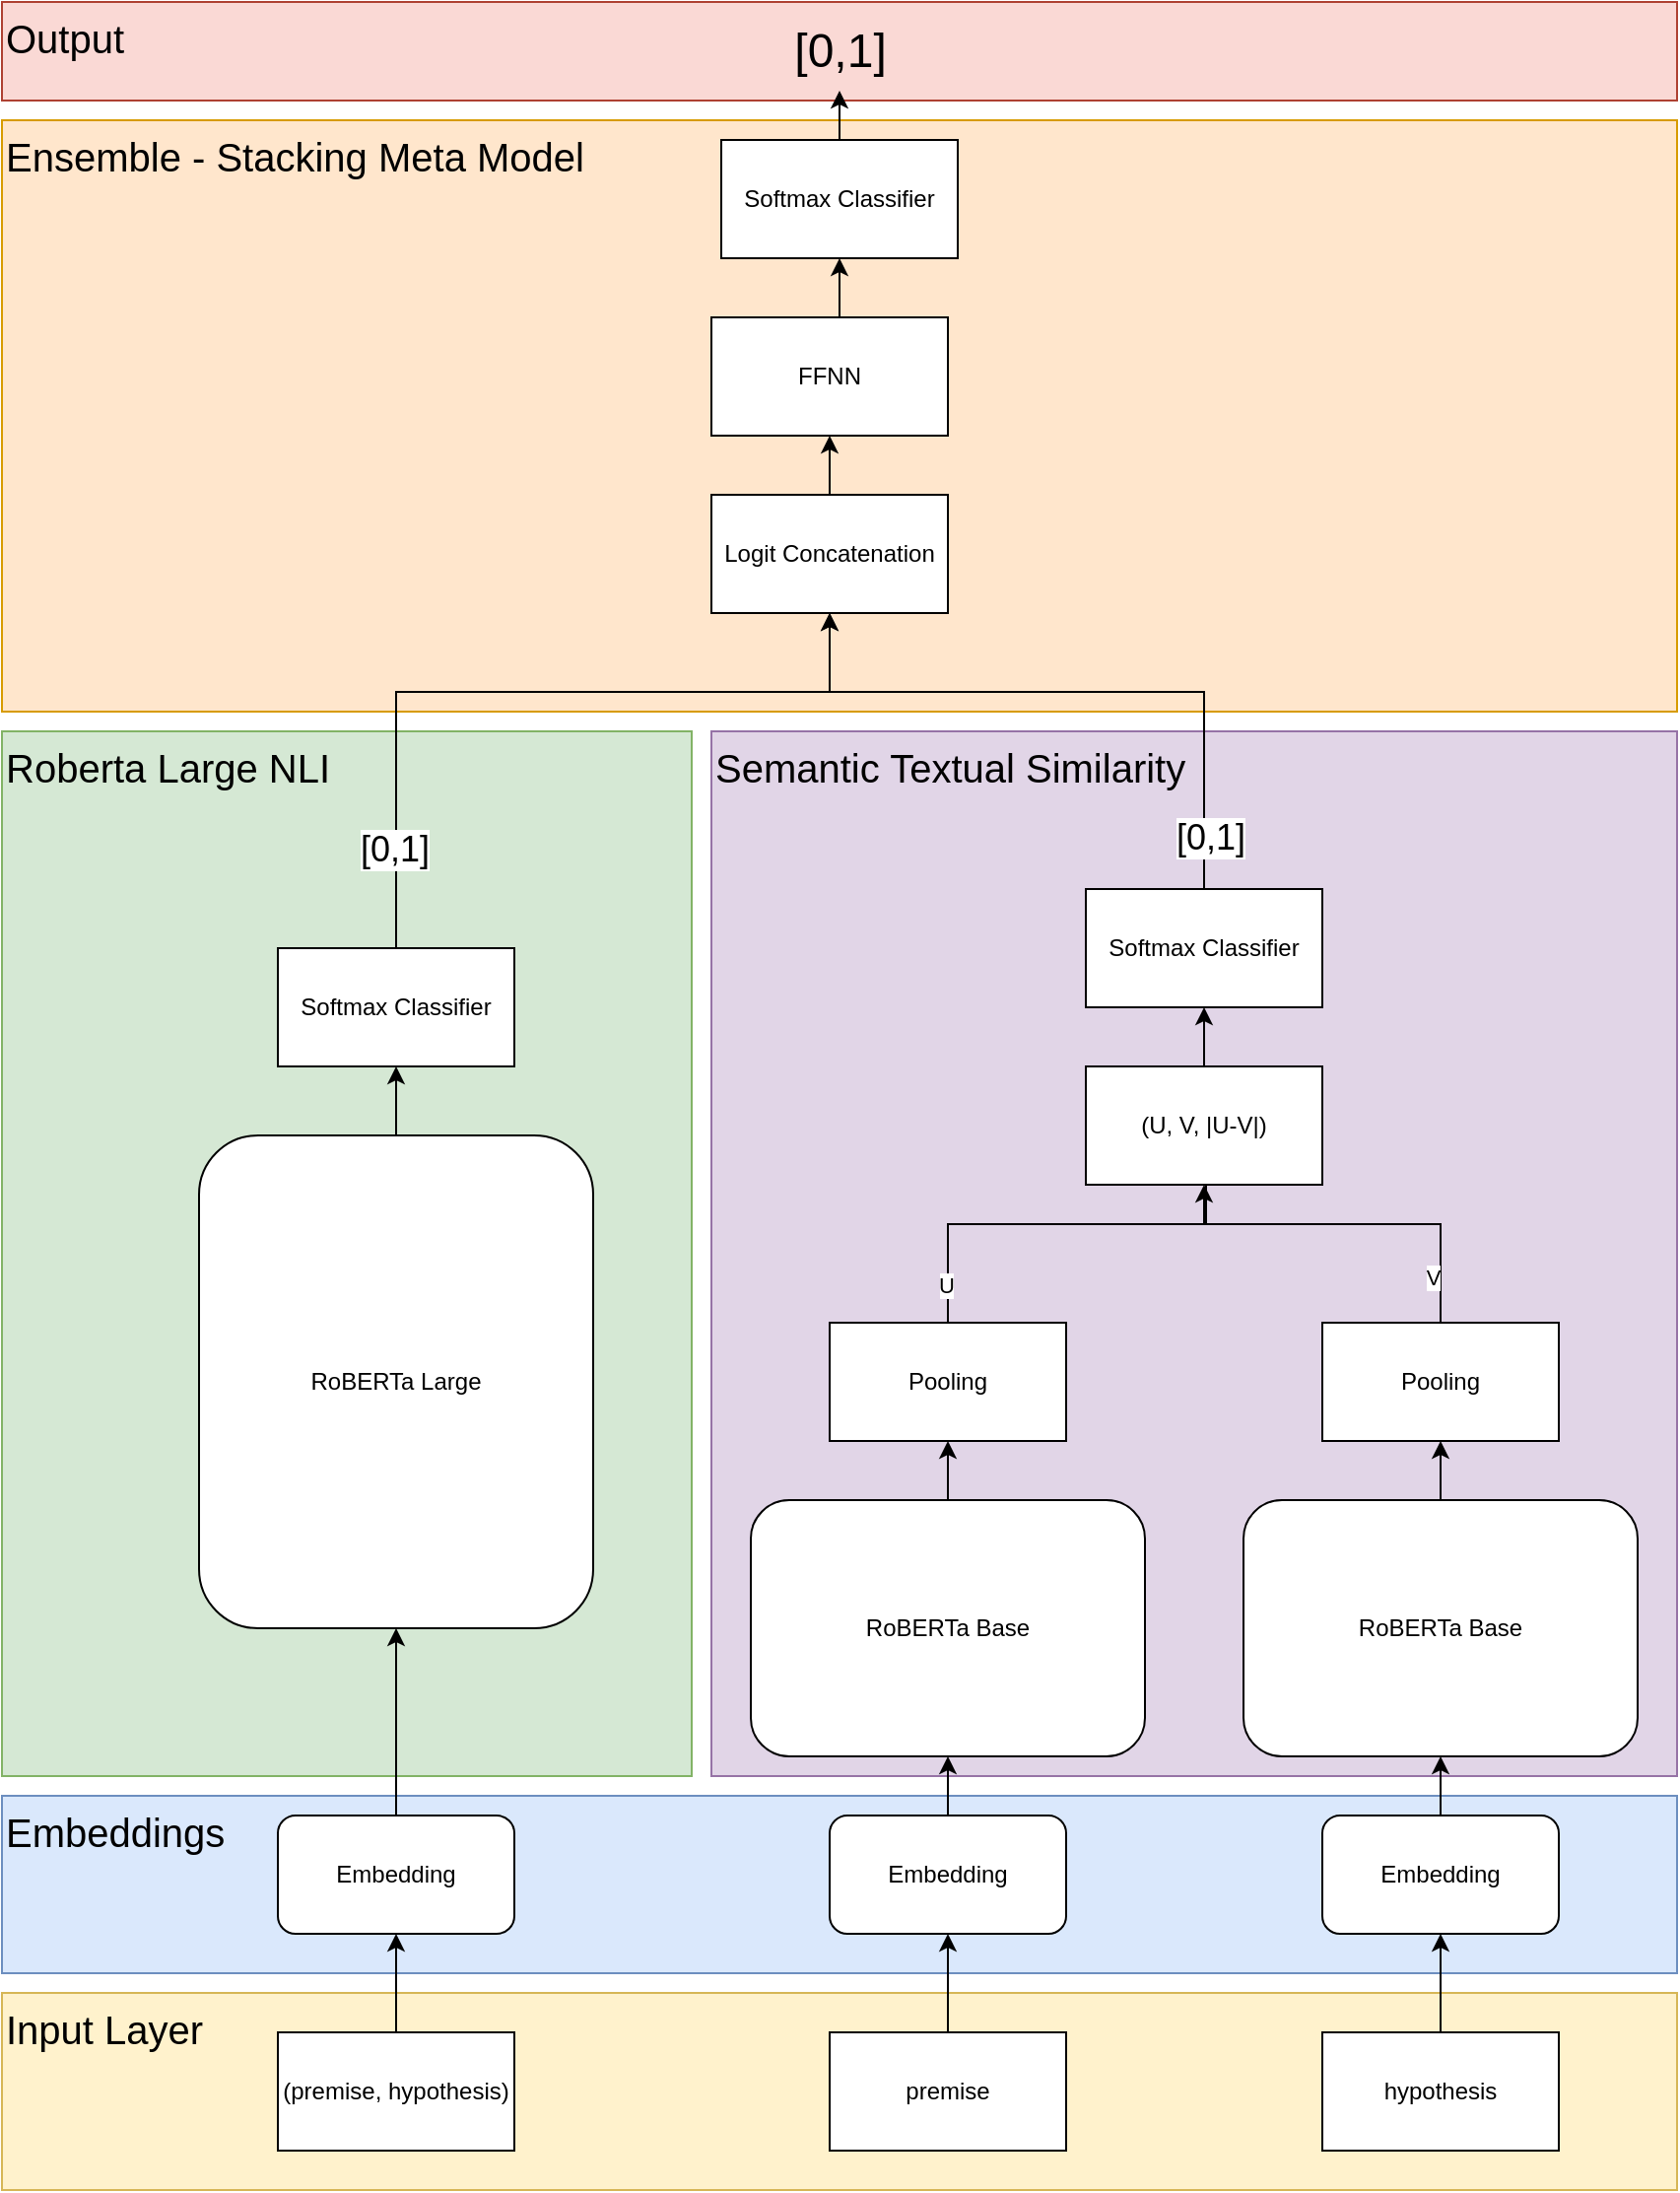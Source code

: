 <mxfile version="26.2.8">
  <diagram name="Page-1" id="8OjTLe4-6mO5PBuG9KOq">
    <mxGraphModel dx="1720" dy="1069" grid="1" gridSize="10" guides="1" tooltips="1" connect="1" arrows="1" fold="1" page="1" pageScale="1" pageWidth="827" pageHeight="1169" math="0" shadow="0">
      <root>
        <mxCell id="0" />
        <mxCell id="1" parent="0" />
        <mxCell id="mKvuBzMbrmaQoShO6H8n-77" value="Output" style="rounded=0;whiteSpace=wrap;html=1;align=left;fillColor=#fad9d5;strokeColor=#ae4132;labelBackgroundColor=none;verticalAlign=top;fontSize=20;" vertex="1" parent="1">
          <mxGeometry x="-90" y="60" width="850" height="50" as="geometry" />
        </mxCell>
        <mxCell id="mKvuBzMbrmaQoShO6H8n-76" value="Ensemble - Stacking Meta Model" style="rounded=0;whiteSpace=wrap;html=1;align=left;fillColor=#ffe6cc;strokeColor=#d79b00;labelBackgroundColor=none;verticalAlign=top;fontSize=20;" vertex="1" parent="1">
          <mxGeometry x="-90" y="120" width="850" height="300" as="geometry" />
        </mxCell>
        <mxCell id="mKvuBzMbrmaQoShO6H8n-75" value="Semantic Textual Similarity" style="rounded=0;whiteSpace=wrap;html=1;align=left;fillColor=#e1d5e7;strokeColor=#9673a6;labelBackgroundColor=none;verticalAlign=top;fontSize=20;" vertex="1" parent="1">
          <mxGeometry x="270" y="430" width="490" height="530" as="geometry" />
        </mxCell>
        <mxCell id="mKvuBzMbrmaQoShO6H8n-74" value="Roberta Large NLI" style="rounded=0;whiteSpace=wrap;html=1;align=left;fillColor=#d5e8d4;strokeColor=#82b366;labelBackgroundColor=none;verticalAlign=top;fontSize=20;" vertex="1" parent="1">
          <mxGeometry x="-90" y="430" width="350" height="530" as="geometry" />
        </mxCell>
        <mxCell id="mKvuBzMbrmaQoShO6H8n-73" value="Embeddings" style="rounded=0;whiteSpace=wrap;html=1;align=left;fillColor=#dae8fc;strokeColor=#6c8ebf;labelBackgroundColor=none;verticalAlign=top;fontSize=20;" vertex="1" parent="1">
          <mxGeometry x="-90" y="970" width="850" height="90" as="geometry" />
        </mxCell>
        <mxCell id="mKvuBzMbrmaQoShO6H8n-72" value="&lt;span&gt;Input Layer&lt;/span&gt;" style="rounded=0;whiteSpace=wrap;html=1;align=left;fillColor=#fff2cc;strokeColor=#d6b656;labelBackgroundColor=none;verticalAlign=top;fontSize=20;" vertex="1" parent="1">
          <mxGeometry x="-90" y="1070" width="850" height="100" as="geometry" />
        </mxCell>
        <mxCell id="mKvuBzMbrmaQoShO6H8n-53" style="edgeStyle=orthogonalEdgeStyle;rounded=0;orthogonalLoop=1;jettySize=auto;html=1;exitX=0.5;exitY=0;exitDx=0;exitDy=0;entryX=0.5;entryY=1;entryDx=0;entryDy=0;" edge="1" parent="1" source="mKvuBzMbrmaQoShO6H8n-25" target="mKvuBzMbrmaQoShO6H8n-28">
          <mxGeometry relative="1" as="geometry" />
        </mxCell>
        <mxCell id="mKvuBzMbrmaQoShO6H8n-25" value="(premise, hypothesis)" style="rounded=0;whiteSpace=wrap;html=1;" vertex="1" parent="1">
          <mxGeometry x="50" y="1090" width="120" height="60" as="geometry" />
        </mxCell>
        <mxCell id="mKvuBzMbrmaQoShO6H8n-69" style="edgeStyle=orthogonalEdgeStyle;rounded=0;orthogonalLoop=1;jettySize=auto;html=1;exitX=0.5;exitY=0;exitDx=0;exitDy=0;entryX=0.5;entryY=1;entryDx=0;entryDy=0;" edge="1" parent="1" source="mKvuBzMbrmaQoShO6H8n-26" target="mKvuBzMbrmaQoShO6H8n-29">
          <mxGeometry relative="1" as="geometry" />
        </mxCell>
        <mxCell id="mKvuBzMbrmaQoShO6H8n-26" value="premise" style="rounded=0;whiteSpace=wrap;html=1;" vertex="1" parent="1">
          <mxGeometry x="330" y="1090" width="120" height="60" as="geometry" />
        </mxCell>
        <mxCell id="mKvuBzMbrmaQoShO6H8n-68" style="edgeStyle=orthogonalEdgeStyle;rounded=0;orthogonalLoop=1;jettySize=auto;html=1;exitX=0.5;exitY=0;exitDx=0;exitDy=0;entryX=0.5;entryY=1;entryDx=0;entryDy=0;" edge="1" parent="1" source="mKvuBzMbrmaQoShO6H8n-27" target="mKvuBzMbrmaQoShO6H8n-30">
          <mxGeometry relative="1" as="geometry" />
        </mxCell>
        <mxCell id="mKvuBzMbrmaQoShO6H8n-27" value="hypothesis" style="rounded=0;whiteSpace=wrap;html=1;" vertex="1" parent="1">
          <mxGeometry x="580" y="1090" width="120" height="60" as="geometry" />
        </mxCell>
        <mxCell id="mKvuBzMbrmaQoShO6H8n-54" style="edgeStyle=orthogonalEdgeStyle;rounded=0;orthogonalLoop=1;jettySize=auto;html=1;exitX=0.5;exitY=0;exitDx=0;exitDy=0;entryX=0.5;entryY=1;entryDx=0;entryDy=0;" edge="1" parent="1" source="mKvuBzMbrmaQoShO6H8n-28" target="mKvuBzMbrmaQoShO6H8n-31">
          <mxGeometry relative="1" as="geometry" />
        </mxCell>
        <mxCell id="mKvuBzMbrmaQoShO6H8n-28" value="Embedding" style="rounded=1;whiteSpace=wrap;html=1;" vertex="1" parent="1">
          <mxGeometry x="50" y="980" width="120" height="60" as="geometry" />
        </mxCell>
        <mxCell id="mKvuBzMbrmaQoShO6H8n-64" style="edgeStyle=orthogonalEdgeStyle;rounded=0;orthogonalLoop=1;jettySize=auto;html=1;exitX=0.5;exitY=0;exitDx=0;exitDy=0;entryX=0.5;entryY=1;entryDx=0;entryDy=0;" edge="1" parent="1" source="mKvuBzMbrmaQoShO6H8n-29" target="mKvuBzMbrmaQoShO6H8n-32">
          <mxGeometry relative="1" as="geometry" />
        </mxCell>
        <mxCell id="mKvuBzMbrmaQoShO6H8n-29" value="Embedding" style="rounded=1;whiteSpace=wrap;html=1;" vertex="1" parent="1">
          <mxGeometry x="330" y="980" width="120" height="60" as="geometry" />
        </mxCell>
        <mxCell id="mKvuBzMbrmaQoShO6H8n-67" style="edgeStyle=orthogonalEdgeStyle;rounded=0;orthogonalLoop=1;jettySize=auto;html=1;exitX=0.5;exitY=0;exitDx=0;exitDy=0;entryX=0.5;entryY=1;entryDx=0;entryDy=0;" edge="1" parent="1" source="mKvuBzMbrmaQoShO6H8n-30" target="mKvuBzMbrmaQoShO6H8n-33">
          <mxGeometry relative="1" as="geometry" />
        </mxCell>
        <mxCell id="mKvuBzMbrmaQoShO6H8n-30" value="Embedding" style="rounded=1;whiteSpace=wrap;html=1;" vertex="1" parent="1">
          <mxGeometry x="580" y="980" width="120" height="60" as="geometry" />
        </mxCell>
        <mxCell id="mKvuBzMbrmaQoShO6H8n-55" style="edgeStyle=orthogonalEdgeStyle;rounded=0;orthogonalLoop=1;jettySize=auto;html=1;exitX=0.5;exitY=0;exitDx=0;exitDy=0;" edge="1" parent="1" source="mKvuBzMbrmaQoShO6H8n-31" target="mKvuBzMbrmaQoShO6H8n-40">
          <mxGeometry relative="1" as="geometry" />
        </mxCell>
        <mxCell id="mKvuBzMbrmaQoShO6H8n-31" value="RoBERTa Large" style="rounded=1;whiteSpace=wrap;html=1;glass=0;shadow=0;" vertex="1" parent="1">
          <mxGeometry x="10" y="635" width="200" height="250" as="geometry" />
        </mxCell>
        <mxCell id="mKvuBzMbrmaQoShO6H8n-65" style="edgeStyle=orthogonalEdgeStyle;rounded=0;orthogonalLoop=1;jettySize=auto;html=1;exitX=0.5;exitY=0;exitDx=0;exitDy=0;entryX=0.5;entryY=1;entryDx=0;entryDy=0;" edge="1" parent="1" source="mKvuBzMbrmaQoShO6H8n-32" target="mKvuBzMbrmaQoShO6H8n-34">
          <mxGeometry relative="1" as="geometry" />
        </mxCell>
        <mxCell id="mKvuBzMbrmaQoShO6H8n-32" value="RoBERTa Base" style="rounded=1;whiteSpace=wrap;html=1;" vertex="1" parent="1">
          <mxGeometry x="290" y="820" width="200" height="130" as="geometry" />
        </mxCell>
        <mxCell id="mKvuBzMbrmaQoShO6H8n-66" style="edgeStyle=orthogonalEdgeStyle;rounded=0;orthogonalLoop=1;jettySize=auto;html=1;exitX=0.5;exitY=0;exitDx=0;exitDy=0;entryX=0.5;entryY=1;entryDx=0;entryDy=0;" edge="1" parent="1" source="mKvuBzMbrmaQoShO6H8n-33" target="mKvuBzMbrmaQoShO6H8n-35">
          <mxGeometry relative="1" as="geometry" />
        </mxCell>
        <mxCell id="mKvuBzMbrmaQoShO6H8n-33" value="RoBERTa Base" style="rounded=1;whiteSpace=wrap;html=1;" vertex="1" parent="1">
          <mxGeometry x="540" y="820" width="200" height="130" as="geometry" />
        </mxCell>
        <mxCell id="mKvuBzMbrmaQoShO6H8n-60" style="edgeStyle=orthogonalEdgeStyle;rounded=0;orthogonalLoop=1;jettySize=auto;html=1;exitX=0.5;exitY=0;exitDx=0;exitDy=0;entryX=0.5;entryY=1;entryDx=0;entryDy=0;" edge="1" parent="1" source="mKvuBzMbrmaQoShO6H8n-34" target="mKvuBzMbrmaQoShO6H8n-38">
          <mxGeometry relative="1" as="geometry">
            <Array as="points">
              <mxPoint x="390" y="680" />
              <mxPoint x="520" y="680" />
            </Array>
          </mxGeometry>
        </mxCell>
        <mxCell id="mKvuBzMbrmaQoShO6H8n-61" value="U" style="edgeLabel;html=1;align=center;verticalAlign=middle;resizable=0;points=[];" vertex="1" connectable="0" parent="mKvuBzMbrmaQoShO6H8n-60">
          <mxGeometry x="-0.81" y="1" relative="1" as="geometry">
            <mxPoint as="offset" />
          </mxGeometry>
        </mxCell>
        <mxCell id="mKvuBzMbrmaQoShO6H8n-34" value="Pooling" style="rounded=0;whiteSpace=wrap;html=1;" vertex="1" parent="1">
          <mxGeometry x="330" y="730" width="120" height="60" as="geometry" />
        </mxCell>
        <mxCell id="mKvuBzMbrmaQoShO6H8n-57" style="edgeStyle=orthogonalEdgeStyle;rounded=0;orthogonalLoop=1;jettySize=auto;html=1;exitX=0.5;exitY=0;exitDx=0;exitDy=0;" edge="1" parent="1" source="mKvuBzMbrmaQoShO6H8n-35">
          <mxGeometry relative="1" as="geometry">
            <mxPoint x="520" y="610" as="targetPoint" />
            <Array as="points">
              <mxPoint x="640" y="680" />
              <mxPoint x="521" y="680" />
              <mxPoint x="521" y="610" />
            </Array>
          </mxGeometry>
        </mxCell>
        <mxCell id="mKvuBzMbrmaQoShO6H8n-62" value="V" style="edgeLabel;html=1;align=center;verticalAlign=middle;resizable=0;points=[];" vertex="1" connectable="0" parent="mKvuBzMbrmaQoShO6H8n-57">
          <mxGeometry x="-0.806" y="4" relative="1" as="geometry">
            <mxPoint as="offset" />
          </mxGeometry>
        </mxCell>
        <mxCell id="mKvuBzMbrmaQoShO6H8n-35" value="Pooling" style="rounded=0;whiteSpace=wrap;html=1;" vertex="1" parent="1">
          <mxGeometry x="580" y="730" width="120" height="60" as="geometry" />
        </mxCell>
        <mxCell id="mKvuBzMbrmaQoShO6H8n-63" style="edgeStyle=orthogonalEdgeStyle;rounded=0;orthogonalLoop=1;jettySize=auto;html=1;exitX=0.5;exitY=0;exitDx=0;exitDy=0;entryX=0.5;entryY=1;entryDx=0;entryDy=0;" edge="1" parent="1" source="mKvuBzMbrmaQoShO6H8n-38" target="mKvuBzMbrmaQoShO6H8n-39">
          <mxGeometry relative="1" as="geometry" />
        </mxCell>
        <mxCell id="mKvuBzMbrmaQoShO6H8n-38" value="(U, V, |U-V|)" style="rounded=0;whiteSpace=wrap;html=1;" vertex="1" parent="1">
          <mxGeometry x="460" y="600" width="120" height="60" as="geometry" />
        </mxCell>
        <mxCell id="mKvuBzMbrmaQoShO6H8n-39" value="Softmax Classifier" style="rounded=0;whiteSpace=wrap;html=1;" vertex="1" parent="1">
          <mxGeometry x="460" y="510" width="120" height="60" as="geometry" />
        </mxCell>
        <mxCell id="mKvuBzMbrmaQoShO6H8n-58" style="edgeStyle=orthogonalEdgeStyle;rounded=0;orthogonalLoop=1;jettySize=auto;html=1;exitX=0.5;exitY=0;exitDx=0;exitDy=0;entryX=0.5;entryY=1;entryDx=0;entryDy=0;" edge="1" parent="1" source="mKvuBzMbrmaQoShO6H8n-40" target="mKvuBzMbrmaQoShO6H8n-41">
          <mxGeometry relative="1" as="geometry">
            <Array as="points">
              <mxPoint x="110" y="410" />
              <mxPoint x="330" y="410" />
            </Array>
          </mxGeometry>
        </mxCell>
        <mxCell id="mKvuBzMbrmaQoShO6H8n-59" value="[0,1]" style="edgeLabel;html=1;align=center;verticalAlign=middle;resizable=0;points=[];fontSize=18;" vertex="1" connectable="0" parent="mKvuBzMbrmaQoShO6H8n-58">
          <mxGeometry x="-0.879" y="1" relative="1" as="geometry">
            <mxPoint y="-27" as="offset" />
          </mxGeometry>
        </mxCell>
        <mxCell id="mKvuBzMbrmaQoShO6H8n-40" value="Softmax Classifier" style="rounded=0;whiteSpace=wrap;html=1;" vertex="1" parent="1">
          <mxGeometry x="50" y="540" width="120" height="60" as="geometry" />
        </mxCell>
        <mxCell id="mKvuBzMbrmaQoShO6H8n-51" style="edgeStyle=orthogonalEdgeStyle;rounded=0;orthogonalLoop=1;jettySize=auto;html=1;exitX=0.5;exitY=0;exitDx=0;exitDy=0;entryX=0.5;entryY=1;entryDx=0;entryDy=0;" edge="1" parent="1" source="mKvuBzMbrmaQoShO6H8n-41" target="mKvuBzMbrmaQoShO6H8n-44">
          <mxGeometry relative="1" as="geometry" />
        </mxCell>
        <mxCell id="mKvuBzMbrmaQoShO6H8n-41" value="Logit Concatenation" style="rounded=0;whiteSpace=wrap;html=1;" vertex="1" parent="1">
          <mxGeometry x="270" y="310" width="120" height="60" as="geometry" />
        </mxCell>
        <mxCell id="mKvuBzMbrmaQoShO6H8n-52" style="edgeStyle=orthogonalEdgeStyle;rounded=0;orthogonalLoop=1;jettySize=auto;html=1;exitX=0.5;exitY=0;exitDx=0;exitDy=0;entryX=0.5;entryY=1;entryDx=0;entryDy=0;" edge="1" parent="1" source="mKvuBzMbrmaQoShO6H8n-44" target="mKvuBzMbrmaQoShO6H8n-45">
          <mxGeometry relative="1" as="geometry" />
        </mxCell>
        <mxCell id="mKvuBzMbrmaQoShO6H8n-44" value="FFNN" style="rounded=0;whiteSpace=wrap;html=1;" vertex="1" parent="1">
          <mxGeometry x="270" y="220" width="120" height="60" as="geometry" />
        </mxCell>
        <mxCell id="mKvuBzMbrmaQoShO6H8n-71" style="edgeStyle=orthogonalEdgeStyle;rounded=0;orthogonalLoop=1;jettySize=auto;html=1;exitX=0.5;exitY=0;exitDx=0;exitDy=0;" edge="1" parent="1" source="mKvuBzMbrmaQoShO6H8n-45" target="mKvuBzMbrmaQoShO6H8n-70">
          <mxGeometry relative="1" as="geometry" />
        </mxCell>
        <mxCell id="mKvuBzMbrmaQoShO6H8n-45" value="Softmax Classifier" style="rounded=0;whiteSpace=wrap;html=1;" vertex="1" parent="1">
          <mxGeometry x="275" y="130" width="120" height="60" as="geometry" />
        </mxCell>
        <mxCell id="mKvuBzMbrmaQoShO6H8n-46" value="" style="endArrow=classic;html=1;rounded=0;exitX=0.5;exitY=0;exitDx=0;exitDy=0;entryX=0.5;entryY=1;entryDx=0;entryDy=0;" edge="1" parent="1" source="mKvuBzMbrmaQoShO6H8n-39" target="mKvuBzMbrmaQoShO6H8n-41">
          <mxGeometry width="50" height="50" relative="1" as="geometry">
            <mxPoint x="380" y="540" as="sourcePoint" />
            <mxPoint x="430" y="490" as="targetPoint" />
            <Array as="points">
              <mxPoint x="520" y="410" />
              <mxPoint x="330" y="410" />
            </Array>
          </mxGeometry>
        </mxCell>
        <mxCell id="mKvuBzMbrmaQoShO6H8n-50" value="[0,1]" style="edgeLabel;html=1;align=center;verticalAlign=middle;resizable=0;points=[];fontSize=18;" vertex="1" connectable="0" parent="mKvuBzMbrmaQoShO6H8n-46">
          <mxGeometry x="-0.838" y="-3" relative="1" as="geometry">
            <mxPoint as="offset" />
          </mxGeometry>
        </mxCell>
        <mxCell id="mKvuBzMbrmaQoShO6H8n-70" value="&lt;font style=&quot;font-size: 24px;&quot;&gt;[0,1]&lt;/font&gt;" style="text;html=1;align=center;verticalAlign=middle;resizable=0;points=[];autosize=1;strokeColor=none;fillColor=none;" vertex="1" parent="1">
          <mxGeometry x="300" y="65" width="70" height="40" as="geometry" />
        </mxCell>
      </root>
    </mxGraphModel>
  </diagram>
</mxfile>
